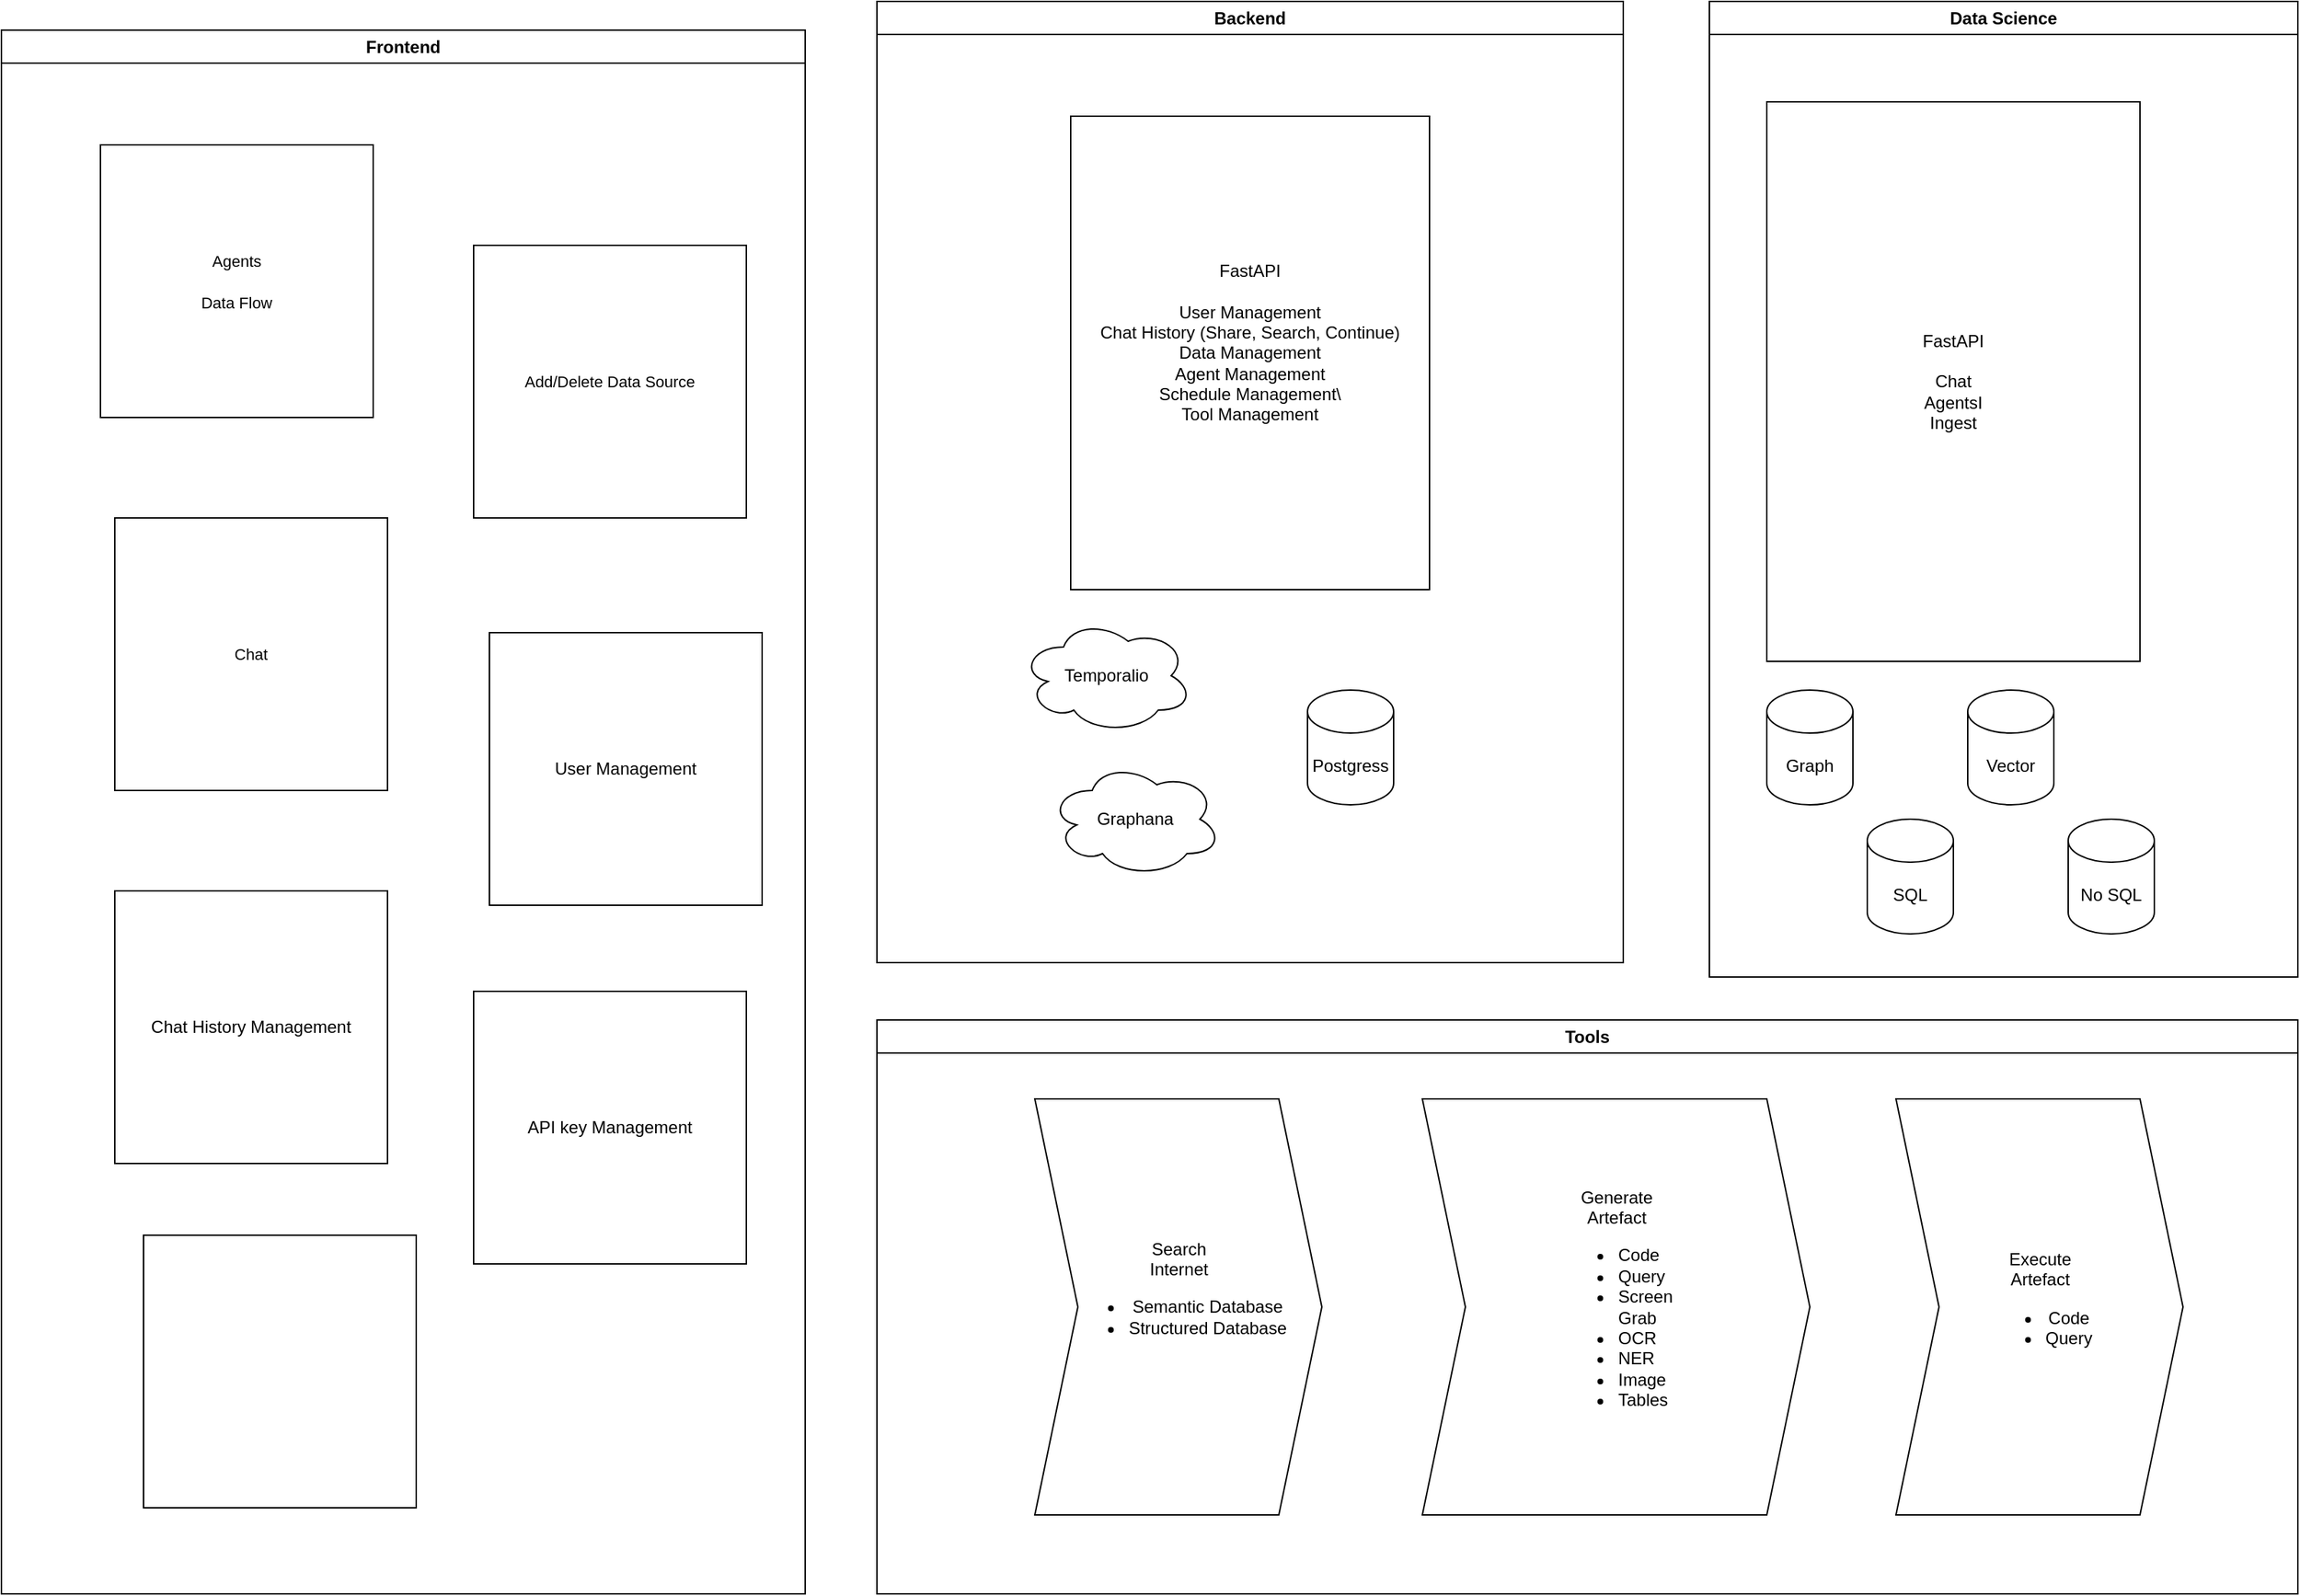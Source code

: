 <mxfile version="24.7.7">
  <diagram name="Page-1" id="srAp1sgUBfSRHAhQ9bbb">
    <mxGraphModel dx="2707" dy="1128" grid="1" gridSize="10" guides="1" tooltips="1" connect="1" arrows="1" fold="1" page="1" pageScale="1" pageWidth="850" pageHeight="1100" math="0" shadow="0">
      <root>
        <mxCell id="0" />
        <mxCell id="1" parent="0" />
        <mxCell id="y1hrJyy8gYygd9RyYJVy-55" value="" style="group" vertex="1" connectable="0" parent="1">
          <mxGeometry x="1140" y="60" width="340" height="680" as="geometry" />
        </mxCell>
        <mxCell id="y1hrJyy8gYygd9RyYJVy-54" value="Data Science" style="swimlane;whiteSpace=wrap;html=1;" vertex="1" parent="y1hrJyy8gYygd9RyYJVy-55">
          <mxGeometry x="-70" width="410" height="680" as="geometry">
            <mxRectangle width="110" height="30" as="alternateBounds" />
          </mxGeometry>
        </mxCell>
        <mxCell id="y1hrJyy8gYygd9RyYJVy-4" value="Graph" style="shape=cylinder3;whiteSpace=wrap;html=1;boundedLbl=1;backgroundOutline=1;size=15;" vertex="1" parent="y1hrJyy8gYygd9RyYJVy-54">
          <mxGeometry x="40" y="480" width="60" height="80" as="geometry" />
        </mxCell>
        <mxCell id="y1hrJyy8gYygd9RyYJVy-21" value="&lt;div&gt;FastAPI&lt;/div&gt;&lt;div&gt;&lt;br&gt;&lt;/div&gt;Chat&lt;div&gt;Agents&lt;span style=&quot;background-color: initial;&quot;&gt;I&lt;/span&gt;&lt;/div&gt;&lt;div&gt;&lt;span style=&quot;background-color: initial;&quot;&gt;Ingest&lt;/span&gt;&lt;/div&gt;" style="rounded=0;whiteSpace=wrap;html=1;" vertex="1" parent="y1hrJyy8gYygd9RyYJVy-54">
          <mxGeometry x="40" y="70" width="260" height="390" as="geometry" />
        </mxCell>
        <mxCell id="y1hrJyy8gYygd9RyYJVy-89" value="SQL" style="shape=cylinder3;whiteSpace=wrap;html=1;boundedLbl=1;backgroundOutline=1;size=15;" vertex="1" parent="y1hrJyy8gYygd9RyYJVy-54">
          <mxGeometry x="110" y="570" width="60" height="80" as="geometry" />
        </mxCell>
        <mxCell id="y1hrJyy8gYygd9RyYJVy-90" value="No SQL" style="shape=cylinder3;whiteSpace=wrap;html=1;boundedLbl=1;backgroundOutline=1;size=15;" vertex="1" parent="y1hrJyy8gYygd9RyYJVy-54">
          <mxGeometry x="250" y="570" width="60" height="80" as="geometry" />
        </mxCell>
        <mxCell id="y1hrJyy8gYygd9RyYJVy-91" value="Vector" style="shape=cylinder3;whiteSpace=wrap;html=1;boundedLbl=1;backgroundOutline=1;size=15;" vertex="1" parent="y1hrJyy8gYygd9RyYJVy-54">
          <mxGeometry x="180" y="480" width="60" height="80" as="geometry" />
        </mxCell>
        <mxCell id="y1hrJyy8gYygd9RyYJVy-56" value="Backend" style="swimlane;whiteSpace=wrap;html=1;" vertex="1" parent="1">
          <mxGeometry x="490" y="60" width="520" height="670" as="geometry" />
        </mxCell>
        <mxCell id="y1hrJyy8gYygd9RyYJVy-49" value="Postgress" style="shape=cylinder3;whiteSpace=wrap;html=1;boundedLbl=1;backgroundOutline=1;size=15;" vertex="1" parent="y1hrJyy8gYygd9RyYJVy-56">
          <mxGeometry x="300" y="480" width="60" height="80" as="geometry" />
        </mxCell>
        <mxCell id="y1hrJyy8gYygd9RyYJVy-57" value="FastAPI&lt;div&gt;&lt;br&gt;&lt;/div&gt;&lt;div&gt;User Management&lt;/div&gt;&lt;div&gt;Chat History (Share, Search, Continue)&lt;/div&gt;&lt;div&gt;Data Management&lt;/div&gt;&lt;div&gt;Agent Management&lt;/div&gt;&lt;div&gt;Schedule Management\&lt;/div&gt;&lt;div&gt;Tool Management&lt;/div&gt;&lt;div&gt;&lt;div&gt;&lt;br&gt;&lt;/div&gt;&lt;/div&gt;" style="rounded=0;whiteSpace=wrap;html=1;" vertex="1" parent="y1hrJyy8gYygd9RyYJVy-56">
          <mxGeometry x="135" y="80" width="250" height="330" as="geometry" />
        </mxCell>
        <mxCell id="y1hrJyy8gYygd9RyYJVy-63" value="Temporalio" style="ellipse;shape=cloud;whiteSpace=wrap;html=1;" vertex="1" parent="y1hrJyy8gYygd9RyYJVy-56">
          <mxGeometry x="100" y="430" width="120" height="80" as="geometry" />
        </mxCell>
        <mxCell id="y1hrJyy8gYygd9RyYJVy-65" value="Graphana" style="ellipse;shape=cloud;whiteSpace=wrap;html=1;" vertex="1" parent="y1hrJyy8gYygd9RyYJVy-56">
          <mxGeometry x="120" y="530" width="120" height="80" as="geometry" />
        </mxCell>
        <mxCell id="y1hrJyy8gYygd9RyYJVy-67" value="Tools" style="swimlane;whiteSpace=wrap;html=1;" vertex="1" parent="1">
          <mxGeometry x="490" y="770" width="990" height="400" as="geometry" />
        </mxCell>
        <mxCell id="y1hrJyy8gYygd9RyYJVy-86" value="&lt;span style=&quot;background-color: initial;&quot;&gt;Search&lt;/span&gt;&lt;br&gt;&lt;span style=&quot;background-color: initial;&quot;&gt;Internet&lt;/span&gt;&lt;br&gt;&lt;ul&gt;&lt;li&gt;Semantic Database&lt;/li&gt;&lt;li&gt;Structured Database&lt;/li&gt;&lt;/ul&gt;&lt;div&gt;&lt;br&gt;&lt;/div&gt;" style="html=1;shadow=0;dashed=0;align=center;verticalAlign=middle;shape=mxgraph.arrows2.arrow;dy=0;dx=30;notch=30;" vertex="1" parent="y1hrJyy8gYygd9RyYJVy-67">
          <mxGeometry x="110" y="55" width="200" height="290" as="geometry" />
        </mxCell>
        <mxCell id="y1hrJyy8gYygd9RyYJVy-85" value="&lt;div style=&quot;&quot;&gt;&lt;span style=&quot;background-color: initial; text-wrap: wrap;&quot;&gt;Generate Artefact&lt;/span&gt;&lt;br&gt;&lt;ul&gt;&lt;li style=&quot;text-align: left;&quot;&gt;&lt;span style=&quot;text-wrap: wrap; background-color: initial;&quot;&gt;Code&lt;/span&gt;&lt;br&gt;&lt;/li&gt;&lt;li style=&quot;text-align: left;&quot;&gt;&lt;span style=&quot;text-wrap: wrap;&quot;&gt;Query&lt;/span&gt;&lt;/li&gt;&lt;li style=&quot;text-align: left;&quot;&gt;&lt;span style=&quot;text-wrap: wrap;&quot;&gt;Screen Grab&lt;/span&gt;&lt;/li&gt;&lt;li style=&quot;text-align: left;&quot;&gt;&lt;span style=&quot;text-wrap: wrap;&quot;&gt;OCR&lt;/span&gt;&lt;/li&gt;&lt;li style=&quot;text-align: left;&quot;&gt;&lt;span style=&quot;text-wrap: wrap;&quot;&gt;NER&lt;/span&gt;&lt;/li&gt;&lt;li style=&quot;text-align: left;&quot;&gt;&lt;span style=&quot;text-wrap: wrap;&quot;&gt;Image&lt;/span&gt;&lt;/li&gt;&lt;li style=&quot;text-align: left;&quot;&gt;&lt;span style=&quot;text-wrap: wrap;&quot;&gt;Tables&lt;/span&gt;&lt;/li&gt;&lt;/ul&gt;&lt;/div&gt;" style="html=1;shadow=0;dashed=0;align=center;verticalAlign=middle;shape=mxgraph.arrows2.arrow;dy=0;dx=30;notch=30;" vertex="1" parent="y1hrJyy8gYygd9RyYJVy-67">
          <mxGeometry x="380" y="55" width="270" height="290" as="geometry" />
        </mxCell>
        <mxCell id="y1hrJyy8gYygd9RyYJVy-87" value="&lt;span style=&quot;text-wrap: wrap; background-color: initial;&quot;&gt;Execute Artefact&lt;/span&gt;&lt;ul&gt;&lt;li&gt;&lt;span style=&quot;text-wrap: wrap;&quot;&gt;Code&lt;/span&gt;&lt;/li&gt;&lt;li&gt;&lt;span style=&quot;text-wrap: wrap;&quot;&gt;Query&lt;/span&gt;&lt;/li&gt;&lt;/ul&gt;" style="html=1;shadow=0;dashed=0;align=center;verticalAlign=middle;shape=mxgraph.arrows2.arrow;dy=0;dx=30;notch=30;" vertex="1" parent="y1hrJyy8gYygd9RyYJVy-67">
          <mxGeometry x="710" y="55" width="200" height="290" as="geometry" />
        </mxCell>
        <mxCell id="y1hrJyy8gYygd9RyYJVy-95" value="Frontend" style="swimlane;whiteSpace=wrap;html=1;" vertex="1" parent="1">
          <mxGeometry x="-120" y="80" width="560" height="1090" as="geometry" />
        </mxCell>
        <mxCell id="y1hrJyy8gYygd9RyYJVy-96" value="&lt;span style=&quot;font-size: 11px; text-wrap: nowrap; background-color: rgb(255, 255, 255);&quot;&gt;Agents&lt;/span&gt;&lt;div&gt;&lt;span style=&quot;font-size: 11px; text-wrap: nowrap; background-color: rgb(255, 255, 255);&quot;&gt;&lt;br&gt;&lt;/span&gt;&lt;/div&gt;&lt;div&gt;&lt;span style=&quot;font-size: 11px; text-wrap: nowrap; background-color: rgb(255, 255, 255);&quot;&gt;Data Flow&lt;/span&gt;&lt;/div&gt;" style="whiteSpace=wrap;html=1;aspect=fixed;" vertex="1" parent="y1hrJyy8gYygd9RyYJVy-95">
          <mxGeometry x="69" y="80" width="190" height="190" as="geometry" />
        </mxCell>
        <mxCell id="y1hrJyy8gYygd9RyYJVy-97" value="Chat History Management" style="whiteSpace=wrap;html=1;aspect=fixed;" vertex="1" parent="y1hrJyy8gYygd9RyYJVy-95">
          <mxGeometry x="79" y="600" width="190" height="190" as="geometry" />
        </mxCell>
        <mxCell id="y1hrJyy8gYygd9RyYJVy-98" value="&lt;br&gt;&lt;span style=&quot;color: rgb(0, 0, 0); font-family: Helvetica; font-size: 11px; font-style: normal; font-variant-ligatures: normal; font-variant-caps: normal; font-weight: 400; letter-spacing: normal; orphans: 2; text-align: center; text-indent: 0px; text-transform: none; widows: 2; word-spacing: 0px; -webkit-text-stroke-width: 0px; white-space: nowrap; background-color: rgb(255, 255, 255); text-decoration-thickness: initial; text-decoration-style: initial; text-decoration-color: initial; display: inline !important; float: none;&quot;&gt;Chat&lt;/span&gt;&lt;div&gt;&lt;br/&gt;&lt;/div&gt;" style="whiteSpace=wrap;html=1;aspect=fixed;" vertex="1" parent="y1hrJyy8gYygd9RyYJVy-95">
          <mxGeometry x="79" y="340" width="190" height="190" as="geometry" />
        </mxCell>
        <mxCell id="y1hrJyy8gYygd9RyYJVy-99" value="User Management" style="whiteSpace=wrap;html=1;aspect=fixed;" vertex="1" parent="y1hrJyy8gYygd9RyYJVy-95">
          <mxGeometry x="340" y="420" width="190" height="190" as="geometry" />
        </mxCell>
        <mxCell id="y1hrJyy8gYygd9RyYJVy-100" value="&lt;span style=&quot;font-size: 11px; text-wrap: nowrap; background-color: rgb(255, 255, 255);&quot;&gt;Add/Delete Data Source&lt;/span&gt;" style="whiteSpace=wrap;html=1;aspect=fixed;" vertex="1" parent="y1hrJyy8gYygd9RyYJVy-95">
          <mxGeometry x="329" y="150" width="190" height="190" as="geometry" />
        </mxCell>
        <mxCell id="y1hrJyy8gYygd9RyYJVy-101" value="API key Management" style="whiteSpace=wrap;html=1;aspect=fixed;" vertex="1" parent="y1hrJyy8gYygd9RyYJVy-95">
          <mxGeometry x="329" y="670" width="190" height="190" as="geometry" />
        </mxCell>
        <mxCell id="y1hrJyy8gYygd9RyYJVy-102" value="" style="whiteSpace=wrap;html=1;aspect=fixed;" vertex="1" parent="y1hrJyy8gYygd9RyYJVy-95">
          <mxGeometry x="99" y="840" width="190" height="190" as="geometry" />
        </mxCell>
      </root>
    </mxGraphModel>
  </diagram>
</mxfile>
